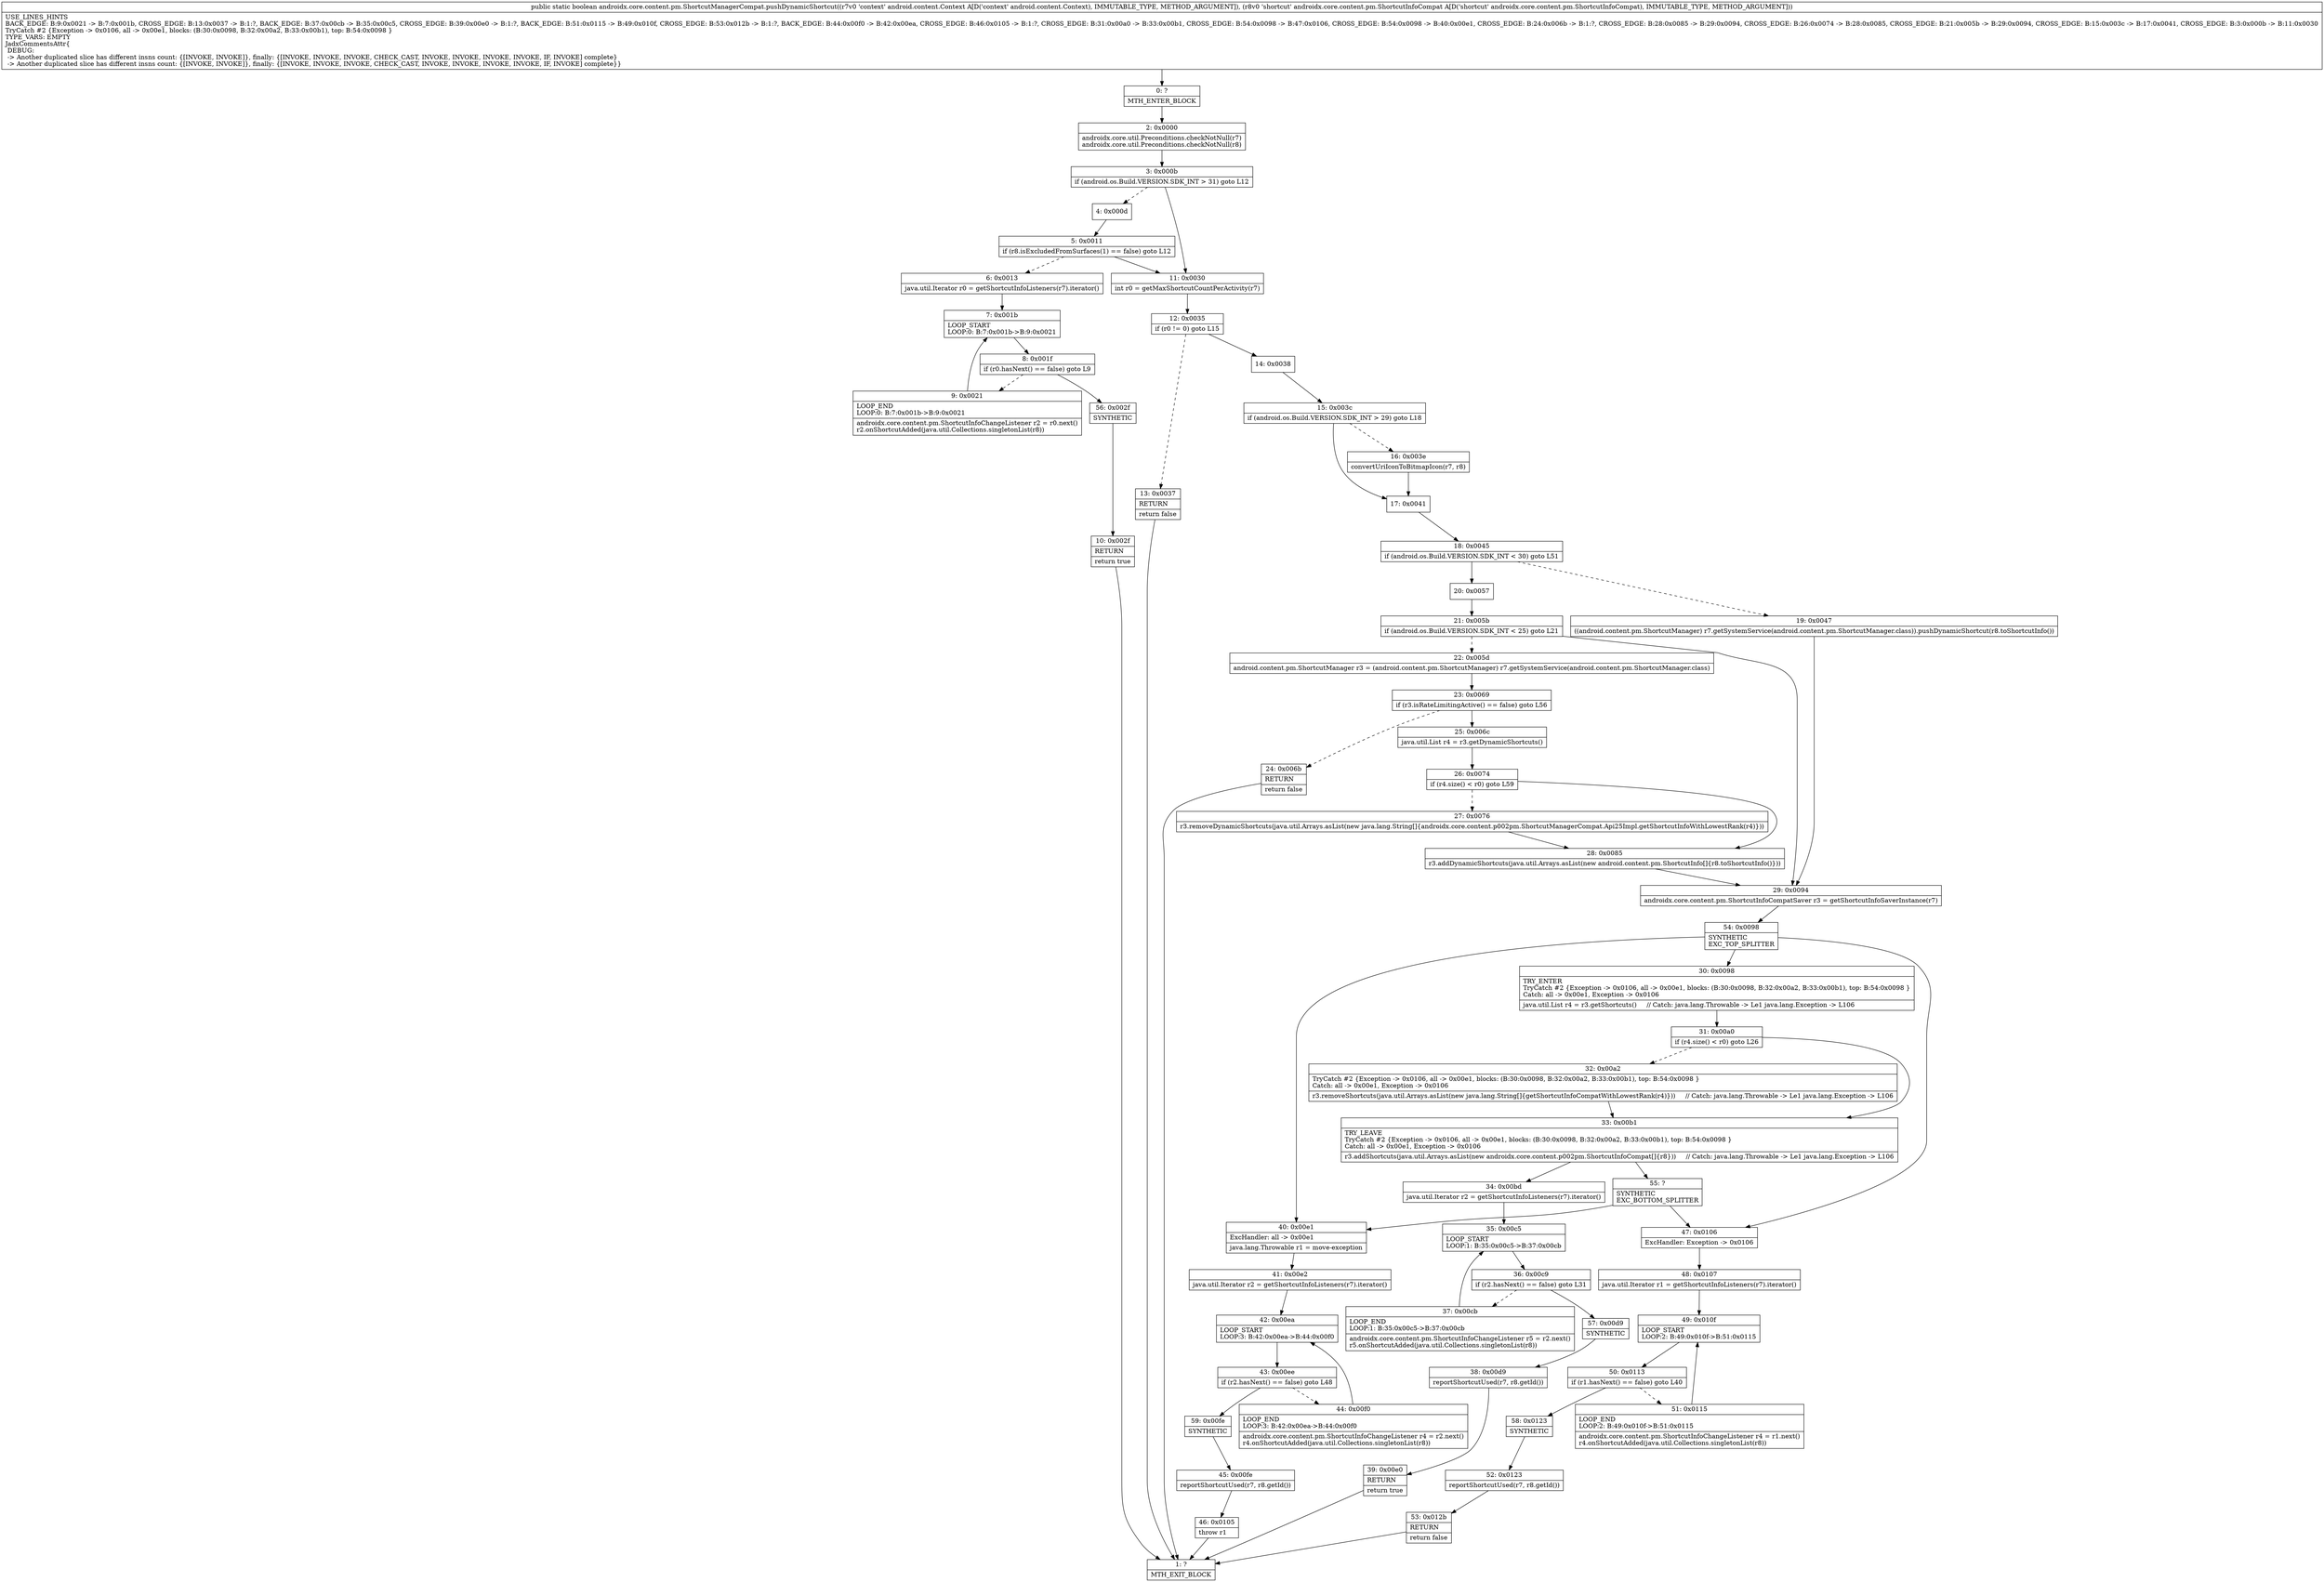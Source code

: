 digraph "CFG forandroidx.core.content.pm.ShortcutManagerCompat.pushDynamicShortcut(Landroid\/content\/Context;Landroidx\/core\/content\/pm\/ShortcutInfoCompat;)Z" {
Node_0 [shape=record,label="{0\:\ ?|MTH_ENTER_BLOCK\l}"];
Node_2 [shape=record,label="{2\:\ 0x0000|androidx.core.util.Preconditions.checkNotNull(r7)\landroidx.core.util.Preconditions.checkNotNull(r8)\l}"];
Node_3 [shape=record,label="{3\:\ 0x000b|if (android.os.Build.VERSION.SDK_INT \> 31) goto L12\l}"];
Node_4 [shape=record,label="{4\:\ 0x000d}"];
Node_5 [shape=record,label="{5\:\ 0x0011|if (r8.isExcludedFromSurfaces(1) == false) goto L12\l}"];
Node_6 [shape=record,label="{6\:\ 0x0013|java.util.Iterator r0 = getShortcutInfoListeners(r7).iterator()\l}"];
Node_7 [shape=record,label="{7\:\ 0x001b|LOOP_START\lLOOP:0: B:7:0x001b\-\>B:9:0x0021\l}"];
Node_8 [shape=record,label="{8\:\ 0x001f|if (r0.hasNext() == false) goto L9\l}"];
Node_9 [shape=record,label="{9\:\ 0x0021|LOOP_END\lLOOP:0: B:7:0x001b\-\>B:9:0x0021\l|androidx.core.content.pm.ShortcutInfoChangeListener r2 = r0.next()\lr2.onShortcutAdded(java.util.Collections.singletonList(r8))\l}"];
Node_56 [shape=record,label="{56\:\ 0x002f|SYNTHETIC\l}"];
Node_10 [shape=record,label="{10\:\ 0x002f|RETURN\l|return true\l}"];
Node_1 [shape=record,label="{1\:\ ?|MTH_EXIT_BLOCK\l}"];
Node_11 [shape=record,label="{11\:\ 0x0030|int r0 = getMaxShortcutCountPerActivity(r7)\l}"];
Node_12 [shape=record,label="{12\:\ 0x0035|if (r0 != 0) goto L15\l}"];
Node_13 [shape=record,label="{13\:\ 0x0037|RETURN\l|return false\l}"];
Node_14 [shape=record,label="{14\:\ 0x0038}"];
Node_15 [shape=record,label="{15\:\ 0x003c|if (android.os.Build.VERSION.SDK_INT \> 29) goto L18\l}"];
Node_16 [shape=record,label="{16\:\ 0x003e|convertUriIconToBitmapIcon(r7, r8)\l}"];
Node_17 [shape=record,label="{17\:\ 0x0041}"];
Node_18 [shape=record,label="{18\:\ 0x0045|if (android.os.Build.VERSION.SDK_INT \< 30) goto L51\l}"];
Node_19 [shape=record,label="{19\:\ 0x0047|((android.content.pm.ShortcutManager) r7.getSystemService(android.content.pm.ShortcutManager.class)).pushDynamicShortcut(r8.toShortcutInfo())\l}"];
Node_29 [shape=record,label="{29\:\ 0x0094|androidx.core.content.pm.ShortcutInfoCompatSaver r3 = getShortcutInfoSaverInstance(r7)\l}"];
Node_54 [shape=record,label="{54\:\ 0x0098|SYNTHETIC\lEXC_TOP_SPLITTER\l}"];
Node_30 [shape=record,label="{30\:\ 0x0098|TRY_ENTER\lTryCatch #2 \{Exception \-\> 0x0106, all \-\> 0x00e1, blocks: (B:30:0x0098, B:32:0x00a2, B:33:0x00b1), top: B:54:0x0098 \}\lCatch: all \-\> 0x00e1, Exception \-\> 0x0106\l|java.util.List r4 = r3.getShortcuts()     \/\/ Catch: java.lang.Throwable \-\> Le1 java.lang.Exception \-\> L106\l}"];
Node_31 [shape=record,label="{31\:\ 0x00a0|if (r4.size() \< r0) goto L26\l}"];
Node_32 [shape=record,label="{32\:\ 0x00a2|TryCatch #2 \{Exception \-\> 0x0106, all \-\> 0x00e1, blocks: (B:30:0x0098, B:32:0x00a2, B:33:0x00b1), top: B:54:0x0098 \}\lCatch: all \-\> 0x00e1, Exception \-\> 0x0106\l|r3.removeShortcuts(java.util.Arrays.asList(new java.lang.String[]\{getShortcutInfoCompatWithLowestRank(r4)\}))     \/\/ Catch: java.lang.Throwable \-\> Le1 java.lang.Exception \-\> L106\l}"];
Node_33 [shape=record,label="{33\:\ 0x00b1|TRY_LEAVE\lTryCatch #2 \{Exception \-\> 0x0106, all \-\> 0x00e1, blocks: (B:30:0x0098, B:32:0x00a2, B:33:0x00b1), top: B:54:0x0098 \}\lCatch: all \-\> 0x00e1, Exception \-\> 0x0106\l|r3.addShortcuts(java.util.Arrays.asList(new androidx.core.content.p002pm.ShortcutInfoCompat[]\{r8\}))     \/\/ Catch: java.lang.Throwable \-\> Le1 java.lang.Exception \-\> L106\l}"];
Node_34 [shape=record,label="{34\:\ 0x00bd|java.util.Iterator r2 = getShortcutInfoListeners(r7).iterator()\l}"];
Node_35 [shape=record,label="{35\:\ 0x00c5|LOOP_START\lLOOP:1: B:35:0x00c5\-\>B:37:0x00cb\l}"];
Node_36 [shape=record,label="{36\:\ 0x00c9|if (r2.hasNext() == false) goto L31\l}"];
Node_37 [shape=record,label="{37\:\ 0x00cb|LOOP_END\lLOOP:1: B:35:0x00c5\-\>B:37:0x00cb\l|androidx.core.content.pm.ShortcutInfoChangeListener r5 = r2.next()\lr5.onShortcutAdded(java.util.Collections.singletonList(r8))\l}"];
Node_57 [shape=record,label="{57\:\ 0x00d9|SYNTHETIC\l}"];
Node_38 [shape=record,label="{38\:\ 0x00d9|reportShortcutUsed(r7, r8.getId())\l}"];
Node_39 [shape=record,label="{39\:\ 0x00e0|RETURN\l|return true\l}"];
Node_55 [shape=record,label="{55\:\ ?|SYNTHETIC\lEXC_BOTTOM_SPLITTER\l}"];
Node_47 [shape=record,label="{47\:\ 0x0106|ExcHandler: Exception \-\> 0x0106\l}"];
Node_48 [shape=record,label="{48\:\ 0x0107|java.util.Iterator r1 = getShortcutInfoListeners(r7).iterator()\l}"];
Node_49 [shape=record,label="{49\:\ 0x010f|LOOP_START\lLOOP:2: B:49:0x010f\-\>B:51:0x0115\l}"];
Node_50 [shape=record,label="{50\:\ 0x0113|if (r1.hasNext() == false) goto L40\l}"];
Node_51 [shape=record,label="{51\:\ 0x0115|LOOP_END\lLOOP:2: B:49:0x010f\-\>B:51:0x0115\l|androidx.core.content.pm.ShortcutInfoChangeListener r4 = r1.next()\lr4.onShortcutAdded(java.util.Collections.singletonList(r8))\l}"];
Node_58 [shape=record,label="{58\:\ 0x0123|SYNTHETIC\l}"];
Node_52 [shape=record,label="{52\:\ 0x0123|reportShortcutUsed(r7, r8.getId())\l}"];
Node_53 [shape=record,label="{53\:\ 0x012b|RETURN\l|return false\l}"];
Node_40 [shape=record,label="{40\:\ 0x00e1|ExcHandler: all \-\> 0x00e1\l|java.lang.Throwable r1 = move\-exception\l}"];
Node_41 [shape=record,label="{41\:\ 0x00e2|java.util.Iterator r2 = getShortcutInfoListeners(r7).iterator()\l}"];
Node_42 [shape=record,label="{42\:\ 0x00ea|LOOP_START\lLOOP:3: B:42:0x00ea\-\>B:44:0x00f0\l}"];
Node_43 [shape=record,label="{43\:\ 0x00ee|if (r2.hasNext() == false) goto L48\l}"];
Node_44 [shape=record,label="{44\:\ 0x00f0|LOOP_END\lLOOP:3: B:42:0x00ea\-\>B:44:0x00f0\l|androidx.core.content.pm.ShortcutInfoChangeListener r4 = r2.next()\lr4.onShortcutAdded(java.util.Collections.singletonList(r8))\l}"];
Node_59 [shape=record,label="{59\:\ 0x00fe|SYNTHETIC\l}"];
Node_45 [shape=record,label="{45\:\ 0x00fe|reportShortcutUsed(r7, r8.getId())\l}"];
Node_46 [shape=record,label="{46\:\ 0x0105|throw r1\l}"];
Node_20 [shape=record,label="{20\:\ 0x0057}"];
Node_21 [shape=record,label="{21\:\ 0x005b|if (android.os.Build.VERSION.SDK_INT \< 25) goto L21\l}"];
Node_22 [shape=record,label="{22\:\ 0x005d|android.content.pm.ShortcutManager r3 = (android.content.pm.ShortcutManager) r7.getSystemService(android.content.pm.ShortcutManager.class)\l}"];
Node_23 [shape=record,label="{23\:\ 0x0069|if (r3.isRateLimitingActive() == false) goto L56\l}"];
Node_24 [shape=record,label="{24\:\ 0x006b|RETURN\l|return false\l}"];
Node_25 [shape=record,label="{25\:\ 0x006c|java.util.List r4 = r3.getDynamicShortcuts()\l}"];
Node_26 [shape=record,label="{26\:\ 0x0074|if (r4.size() \< r0) goto L59\l}"];
Node_27 [shape=record,label="{27\:\ 0x0076|r3.removeDynamicShortcuts(java.util.Arrays.asList(new java.lang.String[]\{androidx.core.content.p002pm.ShortcutManagerCompat.Api25Impl.getShortcutInfoWithLowestRank(r4)\}))\l}"];
Node_28 [shape=record,label="{28\:\ 0x0085|r3.addDynamicShortcuts(java.util.Arrays.asList(new android.content.pm.ShortcutInfo[]\{r8.toShortcutInfo()\}))\l}"];
MethodNode[shape=record,label="{public static boolean androidx.core.content.pm.ShortcutManagerCompat.pushDynamicShortcut((r7v0 'context' android.content.Context A[D('context' android.content.Context), IMMUTABLE_TYPE, METHOD_ARGUMENT]), (r8v0 'shortcut' androidx.core.content.pm.ShortcutInfoCompat A[D('shortcut' androidx.core.content.pm.ShortcutInfoCompat), IMMUTABLE_TYPE, METHOD_ARGUMENT]))  | USE_LINES_HINTS\lBACK_EDGE: B:9:0x0021 \-\> B:7:0x001b, CROSS_EDGE: B:13:0x0037 \-\> B:1:?, BACK_EDGE: B:37:0x00cb \-\> B:35:0x00c5, CROSS_EDGE: B:39:0x00e0 \-\> B:1:?, BACK_EDGE: B:51:0x0115 \-\> B:49:0x010f, CROSS_EDGE: B:53:0x012b \-\> B:1:?, BACK_EDGE: B:44:0x00f0 \-\> B:42:0x00ea, CROSS_EDGE: B:46:0x0105 \-\> B:1:?, CROSS_EDGE: B:31:0x00a0 \-\> B:33:0x00b1, CROSS_EDGE: B:54:0x0098 \-\> B:47:0x0106, CROSS_EDGE: B:54:0x0098 \-\> B:40:0x00e1, CROSS_EDGE: B:24:0x006b \-\> B:1:?, CROSS_EDGE: B:28:0x0085 \-\> B:29:0x0094, CROSS_EDGE: B:26:0x0074 \-\> B:28:0x0085, CROSS_EDGE: B:21:0x005b \-\> B:29:0x0094, CROSS_EDGE: B:15:0x003c \-\> B:17:0x0041, CROSS_EDGE: B:3:0x000b \-\> B:11:0x0030\lTryCatch #2 \{Exception \-\> 0x0106, all \-\> 0x00e1, blocks: (B:30:0x0098, B:32:0x00a2, B:33:0x00b1), top: B:54:0x0098 \}\lTYPE_VARS: EMPTY\lJadxCommentsAttr\{\l DEBUG: \l \-\> Another duplicated slice has different insns count: \{[INVOKE, INVOKE]\}, finally: \{[INVOKE, INVOKE, INVOKE, CHECK_CAST, INVOKE, INVOKE, INVOKE, INVOKE, IF, INVOKE] complete\}\l \-\> Another duplicated slice has different insns count: \{[INVOKE, INVOKE]\}, finally: \{[INVOKE, INVOKE, INVOKE, CHECK_CAST, INVOKE, INVOKE, INVOKE, INVOKE, IF, INVOKE] complete\}\}\l}"];
MethodNode -> Node_0;Node_0 -> Node_2;
Node_2 -> Node_3;
Node_3 -> Node_4[style=dashed];
Node_3 -> Node_11;
Node_4 -> Node_5;
Node_5 -> Node_6[style=dashed];
Node_5 -> Node_11;
Node_6 -> Node_7;
Node_7 -> Node_8;
Node_8 -> Node_9[style=dashed];
Node_8 -> Node_56;
Node_9 -> Node_7;
Node_56 -> Node_10;
Node_10 -> Node_1;
Node_11 -> Node_12;
Node_12 -> Node_13[style=dashed];
Node_12 -> Node_14;
Node_13 -> Node_1;
Node_14 -> Node_15;
Node_15 -> Node_16[style=dashed];
Node_15 -> Node_17;
Node_16 -> Node_17;
Node_17 -> Node_18;
Node_18 -> Node_19[style=dashed];
Node_18 -> Node_20;
Node_19 -> Node_29;
Node_29 -> Node_54;
Node_54 -> Node_30;
Node_54 -> Node_47;
Node_54 -> Node_40;
Node_30 -> Node_31;
Node_31 -> Node_32[style=dashed];
Node_31 -> Node_33;
Node_32 -> Node_33;
Node_33 -> Node_34;
Node_33 -> Node_55;
Node_34 -> Node_35;
Node_35 -> Node_36;
Node_36 -> Node_37[style=dashed];
Node_36 -> Node_57;
Node_37 -> Node_35;
Node_57 -> Node_38;
Node_38 -> Node_39;
Node_39 -> Node_1;
Node_55 -> Node_47;
Node_55 -> Node_40;
Node_47 -> Node_48;
Node_48 -> Node_49;
Node_49 -> Node_50;
Node_50 -> Node_51[style=dashed];
Node_50 -> Node_58;
Node_51 -> Node_49;
Node_58 -> Node_52;
Node_52 -> Node_53;
Node_53 -> Node_1;
Node_40 -> Node_41;
Node_41 -> Node_42;
Node_42 -> Node_43;
Node_43 -> Node_44[style=dashed];
Node_43 -> Node_59;
Node_44 -> Node_42;
Node_59 -> Node_45;
Node_45 -> Node_46;
Node_46 -> Node_1;
Node_20 -> Node_21;
Node_21 -> Node_22[style=dashed];
Node_21 -> Node_29;
Node_22 -> Node_23;
Node_23 -> Node_24[style=dashed];
Node_23 -> Node_25;
Node_24 -> Node_1;
Node_25 -> Node_26;
Node_26 -> Node_27[style=dashed];
Node_26 -> Node_28;
Node_27 -> Node_28;
Node_28 -> Node_29;
}

